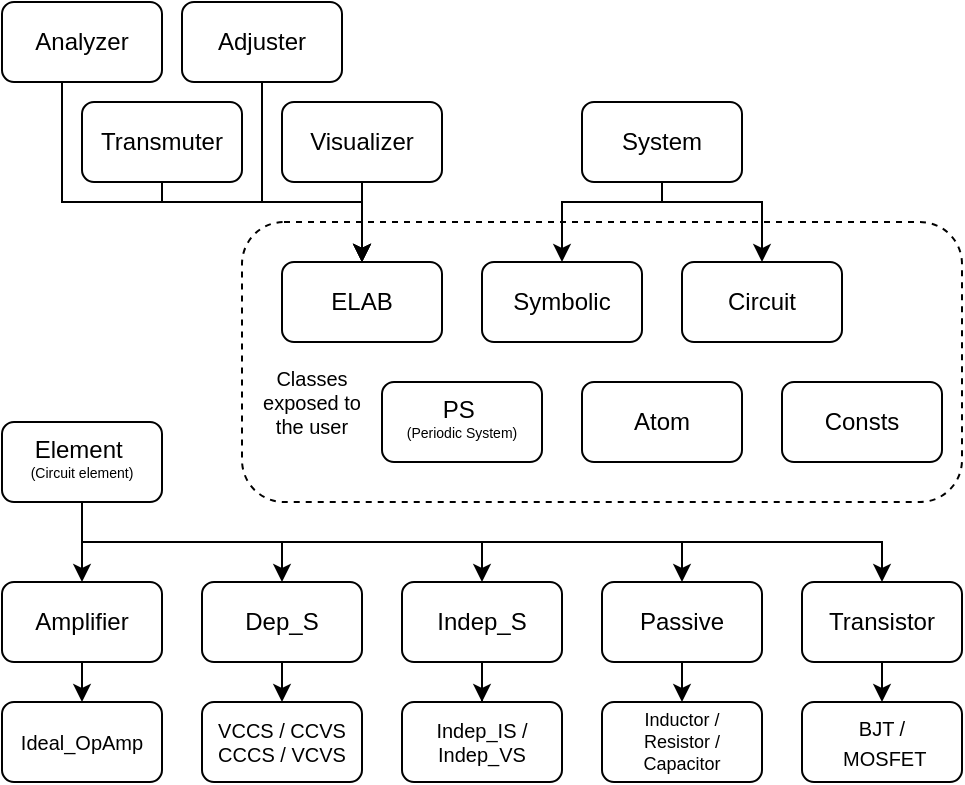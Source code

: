 <mxfile version="12.9.13" type="device"><diagram id="SjEjfoWWLTh4DmNFXiwn" name="Page-1"><mxGraphModel dx="639" dy="823" grid="1" gridSize="10" guides="1" tooltips="1" connect="1" arrows="1" fold="1" page="1" pageScale="1" pageWidth="850" pageHeight="1100" math="0" shadow="0"><root><mxCell id="0"/><mxCell id="1" parent="0"/><mxCell id="pw9eFsJWW3OpueIGW_lA-53" value="" style="rounded=1;whiteSpace=wrap;html=1;fontSize=11;fillColor=none;dashed=1;" parent="1" vertex="1"><mxGeometry x="360" y="180" width="360" height="140" as="geometry"/></mxCell><mxCell id="pw9eFsJWW3OpueIGW_lA-9" style="edgeStyle=orthogonalEdgeStyle;rounded=0;orthogonalLoop=1;jettySize=auto;html=1;exitX=0.5;exitY=1;exitDx=0;exitDy=0;entryX=0.5;entryY=0;entryDx=0;entryDy=0;" parent="1" source="pw9eFsJWW3OpueIGW_lA-1" target="pw9eFsJWW3OpueIGW_lA-8" edge="1"><mxGeometry relative="1" as="geometry"><mxPoint x="520" y="120" as="targetPoint"/><Array as="points"><mxPoint x="570" y="170"/><mxPoint x="520" y="170"/></Array></mxGeometry></mxCell><mxCell id="pw9eFsJWW3OpueIGW_lA-12" style="edgeStyle=orthogonalEdgeStyle;rounded=0;orthogonalLoop=1;jettySize=auto;html=1;exitX=0.5;exitY=1;exitDx=0;exitDy=0;entryX=0.5;entryY=0;entryDx=0;entryDy=0;" parent="1" source="pw9eFsJWW3OpueIGW_lA-1" target="pw9eFsJWW3OpueIGW_lA-6" edge="1"><mxGeometry relative="1" as="geometry"><Array as="points"><mxPoint x="570" y="170"/><mxPoint x="620" y="170"/></Array><mxPoint x="630" y="120" as="targetPoint"/></mxGeometry></mxCell><mxCell id="pw9eFsJWW3OpueIGW_lA-1" value="System" style="rounded=1;whiteSpace=wrap;html=1;" parent="1" vertex="1"><mxGeometry x="530" y="120" width="80" height="40" as="geometry"/></mxCell><mxCell id="pw9eFsJWW3OpueIGW_lA-5" value="ELAB" style="rounded=1;whiteSpace=wrap;html=1;" parent="1" vertex="1"><mxGeometry x="380" y="200" width="80" height="40" as="geometry"/></mxCell><mxCell id="pw9eFsJWW3OpueIGW_lA-6" value="Circuit" style="rounded=1;whiteSpace=wrap;html=1;" parent="1" vertex="1"><mxGeometry x="580" y="200" width="80" height="40" as="geometry"/></mxCell><mxCell id="pw9eFsJWW3OpueIGW_lA-8" value="Symbolic" style="rounded=1;whiteSpace=wrap;html=1;" parent="1" vertex="1"><mxGeometry x="480" y="200" width="80" height="40" as="geometry"/></mxCell><mxCell id="pw9eFsJWW3OpueIGW_lA-21" style="edgeStyle=orthogonalEdgeStyle;rounded=0;orthogonalLoop=1;jettySize=auto;html=1;exitX=0.5;exitY=1;exitDx=0;exitDy=0;entryX=0.5;entryY=0;entryDx=0;entryDy=0;" parent="1" source="pw9eFsJWW3OpueIGW_lA-15" target="pw9eFsJWW3OpueIGW_lA-20" edge="1"><mxGeometry relative="1" as="geometry"/></mxCell><mxCell id="pw9eFsJWW3OpueIGW_lA-35" style="edgeStyle=orthogonalEdgeStyle;rounded=0;orthogonalLoop=1;jettySize=auto;html=1;exitX=0.5;exitY=1;exitDx=0;exitDy=0;entryX=0.5;entryY=0;entryDx=0;entryDy=0;" parent="1" source="pw9eFsJWW3OpueIGW_lA-15" target="pw9eFsJWW3OpueIGW_lA-32" edge="1"><mxGeometry relative="1" as="geometry"/></mxCell><mxCell id="pw9eFsJWW3OpueIGW_lA-36" style="edgeStyle=orthogonalEdgeStyle;rounded=0;orthogonalLoop=1;jettySize=auto;html=1;exitX=0.5;exitY=1;exitDx=0;exitDy=0;" parent="1" source="pw9eFsJWW3OpueIGW_lA-15" target="pw9eFsJWW3OpueIGW_lA-33" edge="1"><mxGeometry relative="1" as="geometry"/></mxCell><mxCell id="pw9eFsJWW3OpueIGW_lA-37" style="edgeStyle=orthogonalEdgeStyle;rounded=0;orthogonalLoop=1;jettySize=auto;html=1;exitX=0.5;exitY=1;exitDx=0;exitDy=0;" parent="1" source="pw9eFsJWW3OpueIGW_lA-15" target="pw9eFsJWW3OpueIGW_lA-34" edge="1"><mxGeometry relative="1" as="geometry"/></mxCell><mxCell id="pw9eFsJWW3OpueIGW_lA-39" style="edgeStyle=orthogonalEdgeStyle;rounded=0;orthogonalLoop=1;jettySize=auto;html=1;exitX=0.5;exitY=1;exitDx=0;exitDy=0;" parent="1" source="pw9eFsJWW3OpueIGW_lA-15" target="pw9eFsJWW3OpueIGW_lA-38" edge="1"><mxGeometry relative="1" as="geometry"/></mxCell><mxCell id="pw9eFsJWW3OpueIGW_lA-15" value="&lt;p style=&quot;line-height: 80%&quot;&gt;Element&amp;nbsp;&lt;br&gt;&lt;font style=&quot;font-size: 7px&quot;&gt;(Circuit element)&lt;/font&gt;&lt;/p&gt;" style="rounded=1;whiteSpace=wrap;html=1;" parent="1" vertex="1"><mxGeometry x="240" y="280" width="80" height="40" as="geometry"/></mxCell><mxCell id="pw9eFsJWW3OpueIGW_lA-18" value="Atom" style="rounded=1;whiteSpace=wrap;html=1;" parent="1" vertex="1"><mxGeometry x="530" y="260" width="80" height="40" as="geometry"/></mxCell><mxCell id="pw9eFsJWW3OpueIGW_lA-19" value="&lt;p style=&quot;line-height: 80%&quot;&gt;PS&amp;nbsp;&lt;br&gt;&lt;font style=&quot;font-size: 7px&quot;&gt;(Periodic System)&lt;/font&gt;&lt;/p&gt;" style="rounded=1;whiteSpace=wrap;html=1;" parent="1" vertex="1"><mxGeometry x="430" y="260" width="80" height="40" as="geometry"/></mxCell><mxCell id="pw9eFsJWW3OpueIGW_lA-41" style="edgeStyle=orthogonalEdgeStyle;rounded=0;orthogonalLoop=1;jettySize=auto;html=1;exitX=0.5;exitY=1;exitDx=0;exitDy=0;entryX=0.5;entryY=0;entryDx=0;entryDy=0;" parent="1" source="pw9eFsJWW3OpueIGW_lA-20" target="pw9eFsJWW3OpueIGW_lA-40" edge="1"><mxGeometry relative="1" as="geometry"/></mxCell><mxCell id="pw9eFsJWW3OpueIGW_lA-20" value="Amplifier" style="rounded=1;whiteSpace=wrap;html=1;" parent="1" vertex="1"><mxGeometry x="240" y="360" width="80" height="40" as="geometry"/></mxCell><mxCell id="pw9eFsJWW3OpueIGW_lA-28" style="edgeStyle=orthogonalEdgeStyle;rounded=0;orthogonalLoop=1;jettySize=auto;html=1;exitX=0.5;exitY=1;exitDx=0;exitDy=0;" parent="1" source="pw9eFsJWW3OpueIGW_lA-22" target="pw9eFsJWW3OpueIGW_lA-5" edge="1"><mxGeometry relative="1" as="geometry"><Array as="points"><mxPoint x="270" y="170"/><mxPoint x="420" y="170"/></Array></mxGeometry></mxCell><mxCell id="pw9eFsJWW3OpueIGW_lA-22" value="Analyzer" style="rounded=1;whiteSpace=wrap;html=1;" parent="1" vertex="1"><mxGeometry x="240" y="70" width="80" height="40" as="geometry"/></mxCell><mxCell id="pw9eFsJWW3OpueIGW_lA-30" style="edgeStyle=orthogonalEdgeStyle;rounded=0;orthogonalLoop=1;jettySize=auto;html=1;exitX=0.5;exitY=1;exitDx=0;exitDy=0;" parent="1" source="pw9eFsJWW3OpueIGW_lA-23" edge="1"><mxGeometry relative="1" as="geometry"><mxPoint x="420" y="200" as="targetPoint"/></mxGeometry></mxCell><mxCell id="pw9eFsJWW3OpueIGW_lA-23" value="Visualizer" style="rounded=1;whiteSpace=wrap;html=1;" parent="1" vertex="1"><mxGeometry x="380" y="120" width="80" height="40" as="geometry"/></mxCell><mxCell id="pw9eFsJWW3OpueIGW_lA-29" style="edgeStyle=orthogonalEdgeStyle;rounded=0;orthogonalLoop=1;jettySize=auto;html=1;exitX=0.5;exitY=1;exitDx=0;exitDy=0;entryX=0.5;entryY=0;entryDx=0;entryDy=0;" parent="1" source="pw9eFsJWW3OpueIGW_lA-24" target="pw9eFsJWW3OpueIGW_lA-5" edge="1"><mxGeometry relative="1" as="geometry"><Array as="points"><mxPoint x="320" y="170"/><mxPoint x="420" y="170"/></Array></mxGeometry></mxCell><mxCell id="pw9eFsJWW3OpueIGW_lA-24" value="Transmuter" style="rounded=1;whiteSpace=wrap;html=1;" parent="1" vertex="1"><mxGeometry x="280" y="120" width="80" height="40" as="geometry"/></mxCell><mxCell id="pw9eFsJWW3OpueIGW_lA-31" value="Consts" style="rounded=1;whiteSpace=wrap;html=1;" parent="1" vertex="1"><mxGeometry x="630" y="260" width="80" height="40" as="geometry"/></mxCell><mxCell id="pw9eFsJWW3OpueIGW_lA-44" style="edgeStyle=orthogonalEdgeStyle;rounded=0;orthogonalLoop=1;jettySize=auto;html=1;exitX=0.5;exitY=1;exitDx=0;exitDy=0;entryX=0.5;entryY=0;entryDx=0;entryDy=0;fontSize=10;" parent="1" source="pw9eFsJWW3OpueIGW_lA-32" target="pw9eFsJWW3OpueIGW_lA-43" edge="1"><mxGeometry relative="1" as="geometry"/></mxCell><mxCell id="pw9eFsJWW3OpueIGW_lA-32" value="Dep_S" style="rounded=1;whiteSpace=wrap;html=1;" parent="1" vertex="1"><mxGeometry x="340" y="360" width="80" height="40" as="geometry"/></mxCell><mxCell id="pw9eFsJWW3OpueIGW_lA-46" style="edgeStyle=orthogonalEdgeStyle;rounded=0;orthogonalLoop=1;jettySize=auto;html=1;exitX=0.5;exitY=1;exitDx=0;exitDy=0;fontSize=10;" parent="1" source="pw9eFsJWW3OpueIGW_lA-33" target="pw9eFsJWW3OpueIGW_lA-45" edge="1"><mxGeometry relative="1" as="geometry"/></mxCell><mxCell id="pw9eFsJWW3OpueIGW_lA-33" value="Indep_S" style="rounded=1;whiteSpace=wrap;html=1;" parent="1" vertex="1"><mxGeometry x="440" y="360" width="80" height="40" as="geometry"/></mxCell><mxCell id="pw9eFsJWW3OpueIGW_lA-47" style="edgeStyle=orthogonalEdgeStyle;rounded=0;orthogonalLoop=1;jettySize=auto;html=1;exitX=0.5;exitY=1;exitDx=0;exitDy=0;entryX=0.5;entryY=0;entryDx=0;entryDy=0;fontSize=9;" parent="1" source="pw9eFsJWW3OpueIGW_lA-34" target="pw9eFsJWW3OpueIGW_lA-42" edge="1"><mxGeometry relative="1" as="geometry"/></mxCell><mxCell id="pw9eFsJWW3OpueIGW_lA-34" value="Passive" style="rounded=1;whiteSpace=wrap;html=1;" parent="1" vertex="1"><mxGeometry x="540" y="360" width="80" height="40" as="geometry"/></mxCell><mxCell id="pw9eFsJWW3OpueIGW_lA-49" style="edgeStyle=orthogonalEdgeStyle;rounded=0;orthogonalLoop=1;jettySize=auto;html=1;exitX=0.5;exitY=1;exitDx=0;exitDy=0;entryX=0.5;entryY=0;entryDx=0;entryDy=0;fontSize=9;" parent="1" source="pw9eFsJWW3OpueIGW_lA-38" target="pw9eFsJWW3OpueIGW_lA-48" edge="1"><mxGeometry relative="1" as="geometry"/></mxCell><mxCell id="pw9eFsJWW3OpueIGW_lA-38" value="Transistor" style="rounded=1;whiteSpace=wrap;html=1;" parent="1" vertex="1"><mxGeometry x="640" y="360" width="80" height="40" as="geometry"/></mxCell><mxCell id="pw9eFsJWW3OpueIGW_lA-40" value="Ideal_OpAmp" style="rounded=1;whiteSpace=wrap;html=1;fontSize=10;" parent="1" vertex="1"><mxGeometry x="240" y="420" width="80" height="40" as="geometry"/></mxCell><mxCell id="pw9eFsJWW3OpueIGW_lA-42" value="Inductor /&lt;br style=&quot;font-size: 9px;&quot;&gt;Resistor /&lt;br style=&quot;font-size: 9px;&quot;&gt;Capacitor" style="rounded=1;whiteSpace=wrap;html=1;fontSize=9;" parent="1" vertex="1"><mxGeometry x="540" y="420" width="80" height="40" as="geometry"/></mxCell><mxCell id="pw9eFsJWW3OpueIGW_lA-43" value="VCCS / CCVS&lt;br style=&quot;font-size: 10px;&quot;&gt;CCCS / VCVS" style="rounded=1;whiteSpace=wrap;html=1;fontSize=10;" parent="1" vertex="1"><mxGeometry x="340" y="420" width="80" height="40" as="geometry"/></mxCell><mxCell id="pw9eFsJWW3OpueIGW_lA-45" value="Indep_IS /&lt;br style=&quot;font-size: 10px&quot;&gt;Indep_VS" style="rounded=1;whiteSpace=wrap;html=1;fontSize=10;" parent="1" vertex="1"><mxGeometry x="440" y="420" width="80" height="40" as="geometry"/></mxCell><mxCell id="pw9eFsJWW3OpueIGW_lA-48" value="&lt;font style=&quot;font-size: 10px&quot;&gt;BJT /&lt;br&gt;&amp;nbsp;MOSFET&lt;/font&gt;" style="rounded=1;whiteSpace=wrap;html=1;" parent="1" vertex="1"><mxGeometry x="640" y="420" width="80" height="40" as="geometry"/></mxCell><mxCell id="pw9eFsJWW3OpueIGW_lA-56" value="Classes exposed to the user" style="text;html=1;strokeColor=none;fillColor=none;align=center;verticalAlign=middle;whiteSpace=wrap;rounded=0;dashed=1;fontSize=10;" parent="1" vertex="1"><mxGeometry x="365" y="250" width="60" height="40" as="geometry"/></mxCell><mxCell id="H30Tl16puLFR3sleDLTB-2" style="edgeStyle=orthogonalEdgeStyle;rounded=0;orthogonalLoop=1;jettySize=auto;html=1;exitX=0.5;exitY=1;exitDx=0;exitDy=0;entryX=0.5;entryY=0;entryDx=0;entryDy=0;fontSize=11;" edge="1" parent="1" source="H30Tl16puLFR3sleDLTB-1" target="pw9eFsJWW3OpueIGW_lA-5"><mxGeometry relative="1" as="geometry"><Array as="points"><mxPoint x="370" y="170"/><mxPoint x="420" y="170"/></Array></mxGeometry></mxCell><mxCell id="H30Tl16puLFR3sleDLTB-1" value="Adjuster" style="rounded=1;whiteSpace=wrap;html=1;" vertex="1" parent="1"><mxGeometry x="330" y="70" width="80" height="40" as="geometry"/></mxCell></root></mxGraphModel></diagram></mxfile>